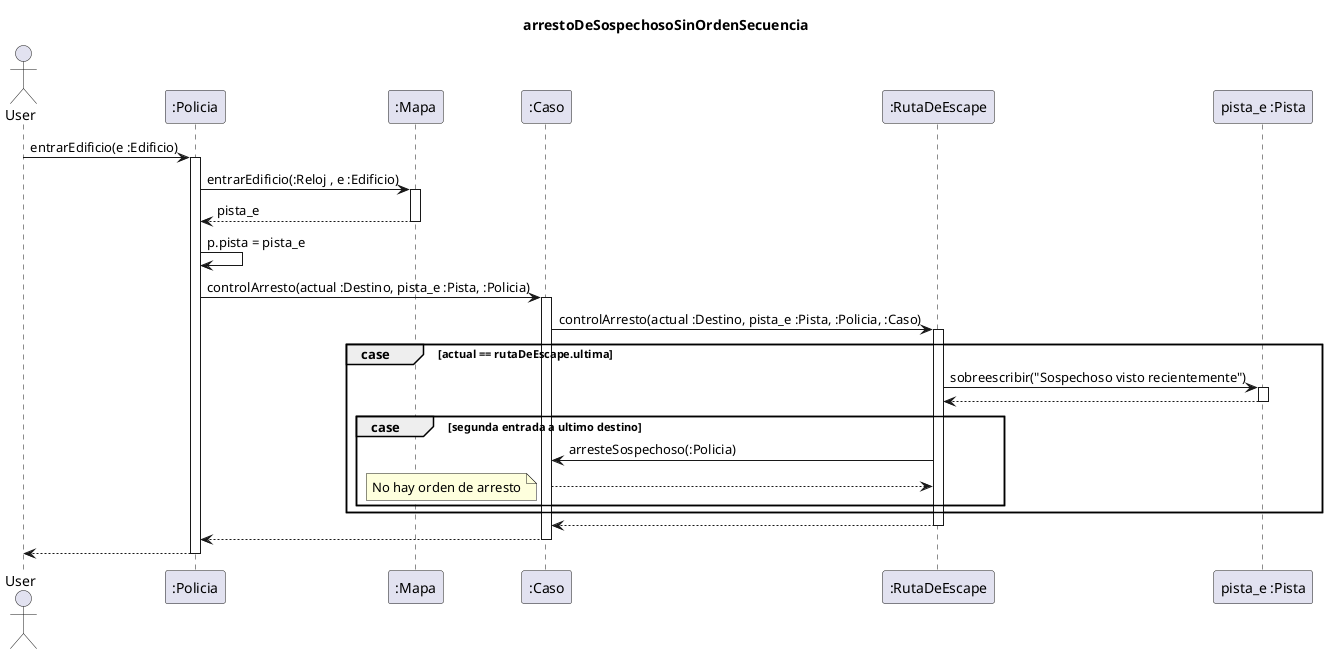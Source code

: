 @startuml

title arrestoDeSospechosoSinOrdenSecuencia

Actor User
User -> ":Policia" : entrarEdificio(e :Edificio)
Activate ":Policia"

":Policia" -> ":Mapa" : entrarEdificio(:Reloj , e :Edificio)
activate ":Mapa"

":Mapa" --> ":Policia" : pista_e
deactivate ":Mapa"

":Policia" -> ":Policia": p.pista = pista_e

":Policia" -> ":Caso" : controlArresto(actual :Destino, pista_e :Pista, :Policia)
activate ":Caso"

":Caso" -> ":RutaDeEscape" : controlArresto(actual :Destino, pista_e :Pista, :Policia, :Caso)
activate ":RutaDeEscape"

group case [actual == rutaDeEscape.ultima]

    ":RutaDeEscape" -> "pista_e :Pista": sobreescribir("Sospechoso visto recientemente")
    activate "pista_e :Pista"

    "pista_e :Pista" --> ":RutaDeEscape"
    deactivate "pista_e :Pista"

    group case [segunda entrada a ultimo destino]

        ":RutaDeEscape" -> ":Caso" : arresteSospechoso(:Policia)


        ":Caso" --> ":RutaDeEscape"
        note left: No hay orden de arresto

    end

end

":RutaDeEscape" --> ":Caso"
deactivate ":RutaDeEscape"

":Caso" --> ":Policia"
deactivate ":Caso"

":Policia" --> User
deactivate ":Policia"

@enduml
